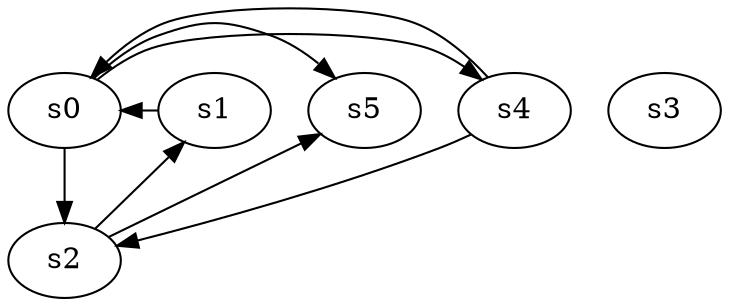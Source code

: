 digraph game_0618_complex_6 {
    s0 [name="s0", player=1, target=1];
    s1 [name="s1", player=0];
    s2 [name="s2", player=0];
    s3 [name="s3", player=0, target=1];
    s4 [name="s4", player=1];
    s5 [name="s5", player=0, target=1];

    s0 -> s2;
    s0 -> s4 [constraint="!(time % 2 == 1)"];
    s0 -> s5 [constraint="time == 1 || time == 3 || time == 19 || time == 23 || time == 26"];
    s1 -> s0 [constraint="time % 4 == 1 && time % 3 == 2"];
    s2 -> s1 [constraint="!(time % 3 == 0)"];
    s2 -> s5 [constraint="time % 2 == 1 && time % 5 == 4"];
    s4 -> s0 [constraint="time % 2 == 0 || time % 3 == 2"];
    s4 -> s2 [constraint="time % 3 == 1 || time % 5 == 2"];
}
